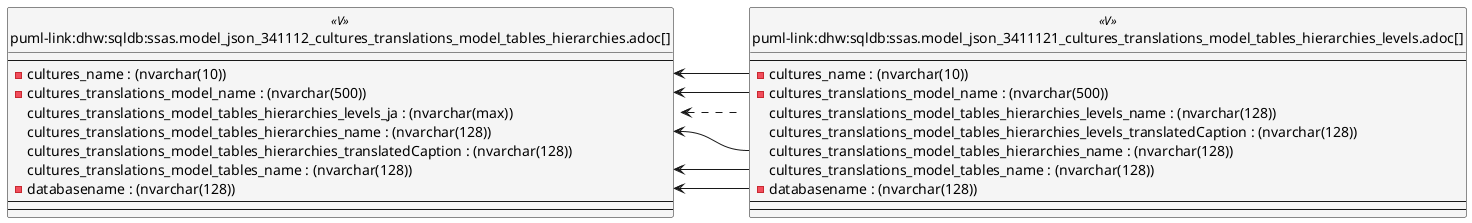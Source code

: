 @startuml
left to right direction
'top to bottom direction
hide circle
'avoide "." issues:
set namespaceSeparator none


skinparam class {
  BackgroundColor White
  BackgroundColor<<FN>> Yellow
  BackgroundColor<<FS>> Yellow
  BackgroundColor<<FT>> LightGray
  BackgroundColor<<IF>> Yellow
  BackgroundColor<<IS>> Yellow
  BackgroundColor<<P>> Aqua
  BackgroundColor<<PC>> Aqua
  BackgroundColor<<SN>> Yellow
  BackgroundColor<<SO>> SlateBlue
  BackgroundColor<<TF>> LightGray
  BackgroundColor<<TR>> Tomato
  BackgroundColor<<U>> White
  BackgroundColor<<V>> WhiteSmoke
  BackgroundColor<<X>> Aqua
  BackgroundColor<<external>> AliceBlue
}


entity "puml-link:dhw:sqldb:ssas.model_json_341112_cultures_translations_model_tables_hierarchies.adoc[]" as ssas.model_json_341112_cultures_translations_model_tables_hierarchies << V >> {
  --
  - cultures_name : (nvarchar(10))
  - cultures_translations_model_name : (nvarchar(500))
  cultures_translations_model_tables_hierarchies_levels_ja : (nvarchar(max))
  cultures_translations_model_tables_hierarchies_name : (nvarchar(128))
  cultures_translations_model_tables_hierarchies_translatedCaption : (nvarchar(128))
  cultures_translations_model_tables_name : (nvarchar(128))
  - databasename : (nvarchar(128))
  --
  --
}

entity "puml-link:dhw:sqldb:ssas.model_json_3411121_cultures_translations_model_tables_hierarchies_levels.adoc[]" as ssas.model_json_3411121_cultures_translations_model_tables_hierarchies_levels << V >> {
  --
  - cultures_name : (nvarchar(10))
  - cultures_translations_model_name : (nvarchar(500))
  cultures_translations_model_tables_hierarchies_levels_name : (nvarchar(128))
  cultures_translations_model_tables_hierarchies_levels_translatedCaption : (nvarchar(128))
  cultures_translations_model_tables_hierarchies_name : (nvarchar(128))
  cultures_translations_model_tables_name : (nvarchar(128))
  - databasename : (nvarchar(128))
  --
  --
}

ssas.model_json_341112_cultures_translations_model_tables_hierarchies <.. ssas.model_json_3411121_cultures_translations_model_tables_hierarchies_levels
"ssas.model_json_341112_cultures_translations_model_tables_hierarchies::cultures_name" <-- "ssas.model_json_3411121_cultures_translations_model_tables_hierarchies_levels::cultures_name"
"ssas.model_json_341112_cultures_translations_model_tables_hierarchies::cultures_translations_model_name" <-- "ssas.model_json_3411121_cultures_translations_model_tables_hierarchies_levels::cultures_translations_model_name"
"ssas.model_json_341112_cultures_translations_model_tables_hierarchies::cultures_translations_model_tables_hierarchies_name" <-- "ssas.model_json_3411121_cultures_translations_model_tables_hierarchies_levels::cultures_translations_model_tables_hierarchies_name"
"ssas.model_json_341112_cultures_translations_model_tables_hierarchies::cultures_translations_model_tables_name" <-- "ssas.model_json_3411121_cultures_translations_model_tables_hierarchies_levels::cultures_translations_model_tables_name"
"ssas.model_json_341112_cultures_translations_model_tables_hierarchies::databasename" <-- "ssas.model_json_3411121_cultures_translations_model_tables_hierarchies_levels::databasename"
@enduml

